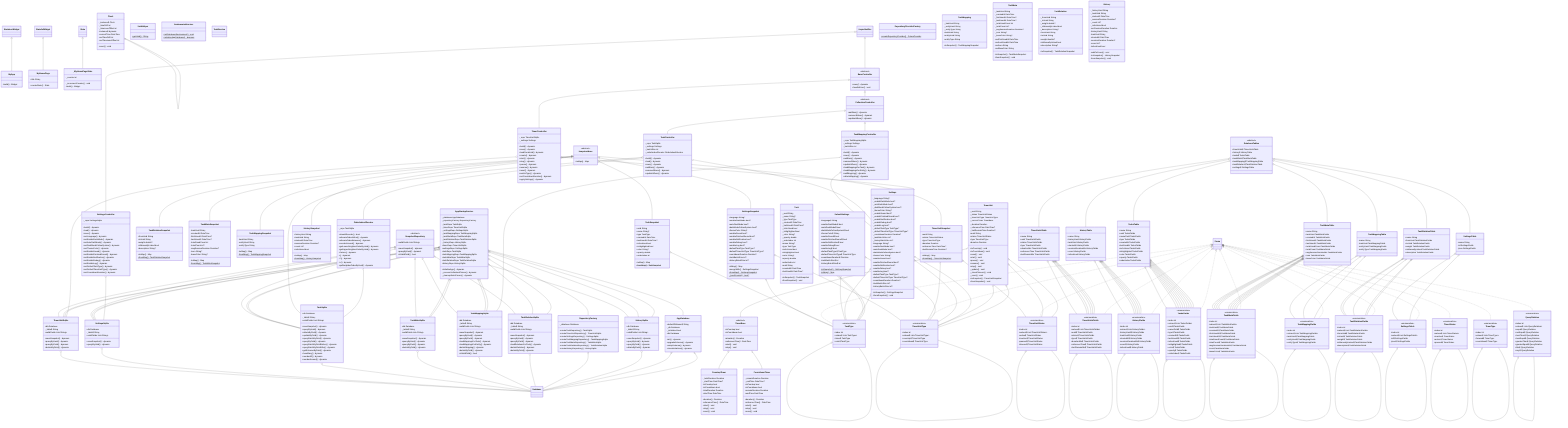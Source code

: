 classDiagram
class TimerUnitSqlite
TimerUnitSqlite : +db Database
TimerUnitSqlite o-- Database
TimerUnitSqlite : -_table$ String
TimerUnitSqlite : +validFields List~String~
TimerUnitSqlite : +saveSnapshot() dynamic
TimerUnitSqlite : +queryByUuid() dynamic
TimerUnitSqlite : +queryByField() dynamic
TimerUnitSqlite : +deleteByField() dynamic
SnapshotRepository <|-- TimerUnitSqlite

class SettingsSqlite
SettingsSqlite : +db Database
SettingsSqlite o-- Database
SettingsSqlite : -_table$ String
SettingsSqlite : +validFields List~String~
SettingsSqlite : +saveSnapshot() dynamic
SettingsSqlite : +queryByUuid() dynamic
SnapshotRepository <|-- SettingsSqlite

class SnapshotRepository
<<abstract>> SnapshotRepository
SnapshotRepository : +validFields List~String~
SnapshotRepository : +saveSnapshot()* dynamic
SnapshotRepository : +queryByUuid()* dynamic
SnapshotRepository : +isValidField() bool

class TaskSqlite
TaskSqlite : +db Database
TaskSqlite o-- Database
TaskSqlite : -_table$ String
TaskSqlite : +validFields List~String~
TaskSqlite : +saveSnapshot() dynamic
TaskSqlite : +queryByUuid() dynamic
TaskSqlite : +deleteByField() dynamic
TaskSqlite : +updateByField() dynamic
TaskSqlite : +queryBatchByField() dynamic
TaskSqlite : +queryByField() dynamic
TaskSqlite : +queryBatchByFieldBefore() dynamic
TaskSqlite : +queryBatchByFieldAfter() dynamic
TaskSqlite : +getExtremeByField() dynamic
TaskSqlite : +howMany() dynamic
TaskSqlite : +reorderAll() dynamic
TaskSqlite : +reorderAround() dynamic
SnapshotRepository <|-- TaskSqlite

class TaskMetaSqlite
TaskMetaSqlite : +db Database
TaskMetaSqlite o-- Database
TaskMetaSqlite : -_table$ String
TaskMetaSqlite : +validFields List~String~
TaskMetaSqlite : +saveSnapshot() dynamic
TaskMetaSqlite : +queryByUuid() dynamic
TaskMetaSqlite : +queryByField() dynamic
TaskMetaSqlite : +deleteByField() dynamic
SnapshotRepository <|-- TaskMetaSqlite

class TaskMappingSqlite
TaskMappingSqlite : +db Database
TaskMappingSqlite o-- Database
TaskMappingSqlite : -_table$ String
TaskMappingSqlite : +validFields List~String~
TaskMappingSqlite : +saveSnapshot() dynamic
TaskMappingSqlite : +queryByUuid() dynamic
TaskMappingSqlite : +queryByField() dynamic
TaskMappingSqlite : +loadMappingsForTask() dynamic
TaskMappingSqlite : +loadMappingsForEntity() dynamic
TaskMappingSqlite : +deleteMapping() dynamic
TaskMappingSqlite : +deleteByField() dynamic
TaskMappingSqlite : +isValidField() bool
SnapshotRepository <|-- TaskMappingSqlite

class TaskRelationSqlite
TaskRelationSqlite : +db Database
TaskRelationSqlite o-- Database
TaskRelationSqlite : -_table$ String
TaskRelationSqlite : +validFields List~String~
TaskRelationSqlite : +saveSnapshot() dynamic
TaskRelationSqlite : +queryByUuid() dynamic
TaskRelationSqlite : +queryByField() dynamic
TaskRelationSqlite : +loadRelationsForTask() dynamic
TaskRelationSqlite : +deleteRelation() dynamic
TaskRelationSqlite : +deleteByField() dynamic
SnapshotRepository <|-- TaskRelationSqlite

class RepositoryFactory
RepositoryFactory : -_database Database
RepositoryFactory o-- Database
RepositoryFactory : +createTaskRepository() TaskSqlite
RepositoryFactory : +createTimerUnitRepository() TimerUnitSqlite
RepositoryFactory : +createSettingsRepository() SettingsSqlite
RepositoryFactory : +createTaskMappingRepository() TaskMappingSqlite
RepositoryFactory : +createTaskMetaRepository() TaskMetaSqlite
RepositoryFactory : +createTaskRelationRepository() TaskRelationSqlite
RepositoryFactory : +createHistoryRepository() HistorySqlite

class HistorySqlite
HistorySqlite : +db Database
HistorySqlite o-- Database
HistorySqlite : -_table$ String
HistorySqlite : +validFields List~String~
HistorySqlite : +saveSnapshot() dynamic
HistorySqlite : +queryByUuid() dynamic
HistorySqlite : +queryByField() dynamic
HistorySqlite : +deleteByField() dynamic
SnapshotRepository <|-- HistorySqlite

class AppDatabase
AppDatabase : +defaultDbName$ String
AppDatabase : -_db Database
AppDatabase o-- Database
AppDatabase : -_initialized bool
AppDatabase : +db Database
AppDatabase o-- Database
AppDatabase : +init() dynamic
AppDatabase : +upgradeSchema() dynamic
AppDatabase : +setupSchema() dynamic
AppDatabase : +checkInitialized() dynamic

class SettingsSnapshot
SettingsSnapshot : +language String?
SettingsSnapshot : +enableDarkMode bool?
SettingsSnapshot : +autoDarkMode bool?
SettingsSnapshot : +darkModeFollowSystem bool?
SettingsSnapshot : +themeColor String?
SettingsSnapshot : +enableSound bool?
SettingsSnapshot : +enableFinishedSound bool?
SettingsSnapshot : +enableNotification bool?
SettingsSnapshot : +enableDebug bool?
SettingsSnapshot : +enableLog bool?
SettingsSnapshot : +defaultTaskType TaskType?
SettingsSnapshot o-- TaskType
SettingsSnapshot : +defaultTimerUnitType TimerUnitType?
SettingsSnapshot o-- TimerUnitType
SettingsSnapshot : +countdownDuration Duration?
SettingsSnapshot : +taskBatchSize int?
SettingsSnapshot : +historyBatchSize int?
SettingsSnapshot : +toMap() Map<String, dynamic>
SettingsSnapshot : +mergeWith() SettingsSnapshot
SettingsSnapshot : +fromMap()$ SettingsSnapshot
SettingsSnapshot : -_boolFromInt()$ bool?
SnapshotBase <|-- SettingsSnapshot

class TaskRelationSnapshot
TaskRelationSnapshot : +fromUuid String
TaskRelationSnapshot : +toUuid String
TaskRelationSnapshot : +weight double?
TaskRelationSnapshot : +isManuallyLinked bool
TaskRelationSnapshot : +description String?
TaskRelationSnapshot : +toMap() Map<String, dynamic>
TaskRelationSnapshot : +fromMap()$ TaskRelationSnapshot
SnapshotBase <|-- TaskRelationSnapshot

class TaskMetaSnapshot
TaskMetaSnapshot : +taskUuid String
TaskMetaSnapshot : +createdAt DateTime
TaskMetaSnapshot : +firstUsedAt DateTime?
TaskMetaSnapshot : +lastUsedAt DateTime?
TaskMetaSnapshot : +totalUsedCount int
TaskMetaSnapshot : +totalCount int?
TaskMetaSnapshot : +avgSessionDuration Duration?
TaskMetaSnapshot : +icon String?
TaskMetaSnapshot : +baseColor String?
TaskMetaSnapshot : +toMap() Map<String, dynamic>
TaskMetaSnapshot : +fromMap()$ TaskMetaSnapshot
SnapshotBase <|-- TaskMetaSnapshot

class TaskMappingSnapshot
TaskMappingSnapshot : +taskUuid String
TaskMappingSnapshot : +entityUuid String
TaskMappingSnapshot : +entityType String
TaskMappingSnapshot : +toMap() Map<String, dynamic>
TaskMappingSnapshot : +fromMap()$ TaskMappingSnapshot
SnapshotBase <|-- TaskMappingSnapshot

class TaskSnapshot
TaskSnapshot : +uuid String
TaskSnapshot : +name String?
TaskSnapshot : +type TaskType
TaskSnapshot o-- TaskType
TaskSnapshot : +createdAt DateTime
TaskSnapshot : +lastUsedAt DateTime?
TaskSnapshot : +isArchived bool
TaskSnapshot : +isHighlighted bool
TaskSnapshot : +color String?
TaskSnapshot : +opacity double
TaskSnapshot : +orderIndex int
TaskSnapshot : +toMap() Map<String, dynamic>
TaskSnapshot : +fromMap()$ TaskSnapshot
SnapshotBase <|-- TaskSnapshot

class HistorySnapshot
HistorySnapshot : +historyUuid String
HistorySnapshot : +taskUuid String
HistorySnapshot : +startedAt DateTime
HistorySnapshot : +sessionDuration Duration?
HistorySnapshot : +count int?
HistorySnapshot : +isArchived bool
HistorySnapshot : +toMap() Map<String, dynamic>
HistorySnapshot : +fromMap()$ HistorySnapshot
SnapshotBase <|-- HistorySnapshot

class TimerUnitSnapshot
TimerUnitSnapshot : +uuid String
TimerUnitSnapshot : +status TimerUnitStatus
TimerUnitSnapshot o-- TimerUnitStatus
TimerUnitSnapshot : +type TimerUnitType
TimerUnitSnapshot o-- TimerUnitType
TimerUnitSnapshot : +duration Duration
TimerUnitSnapshot : +referenceTime DateTime?
TimerUnitSnapshot : +lastRemainTime Duration?
TimerUnitSnapshot : +toMap() Map<String, dynamic>
TimerUnitSnapshot : +fromMap()$ TimerUnitSnapshot
SnapshotBase <|-- TimerUnitSnapshot

class SnapshotBase
<<abstract>> SnapshotBase
SnapshotBase : +toMap()* Map<String, dynamic>

class MyApp
MyApp : +build() Widget
StatelessWidget <|-- MyApp

class MyHomePage
MyHomePage : +title String
MyHomePage : +createState() State<MyHomePage>
StatefulWidget <|-- MyHomePage

class _MyHomePageState
_MyHomePageState : -_counter int
_MyHomePageState : -_incrementCounter() void
_MyHomePageState : +build() Widget
State <|-- _MyHomePageState

class TimerStatus
<<enumeration>> TimerStatus
TimerStatus : +index int
TimerStatus : +values$ List~TimerStatus~
TimerStatus : +inactive$ TimerStatus
TimerStatus o-- TimerStatus
TimerStatus : +active$ TimerStatus
TimerStatus o-- TimerStatus
TimerStatus : +paused$ TimerStatus
TimerStatus o-- TimerStatus
Enum <|.. TimerStatus

class TimerType
<<enumeration>> TimerType
TimerType : +index int
TimerType : +values$ List~TimerType~
TimerType : +forward$ TimerType
TimerType o-- TimerType
TimerType : +countdown$ TimerType
TimerType o-- TimerType
Enum <|.. TimerType

class DatabaseTables
<<abstract>> DatabaseTables
DatabaseTables : +timerUnits$ TimerUnitsTable
DatabaseTables o-- TimerUnitsTable
DatabaseTables : +history$ HistoryTable
DatabaseTables o-- HistoryTable
DatabaseTables : +tasks$ TasksTable
DatabaseTables o-- TasksTable
DatabaseTables : +taskMeta$ TaskMetaTable
DatabaseTables o-- TaskMetaTable
DatabaseTables : +taskMapping$ TaskMappingTable
DatabaseTables o-- TaskMappingTable
DatabaseTables : +taskRelation$ TaskRelationTable
DatabaseTables o-- TaskRelationTable
DatabaseTables : +settings$ SettingsTable
DatabaseTables o-- SettingsTable

class TimerUnitsTable
TimerUnitsTable : +name String
TimerUnitsTable : +uuid TimerUnitsFields
TimerUnitsTable o-- TimerUnitsFields
TimerUnitsTable : +status TimerUnitsFields
TimerUnitsTable o-- TimerUnitsFields
TimerUnitsTable : +type TimerUnitsFields
TimerUnitsTable o-- TimerUnitsFields
TimerUnitsTable : +durationMs TimerUnitsFields
TimerUnitsTable o-- TimerUnitsFields
TimerUnitsTable : +referenceTime TimerUnitsFields
TimerUnitsTable o-- TimerUnitsFields
TimerUnitsTable : +lastRemainMs TimerUnitsFields
TimerUnitsTable o-- TimerUnitsFields

class HistoryTable
HistoryTable : +name String
HistoryTable : +historyUuid HistoryFields
HistoryTable o-- HistoryFields
HistoryTable : +taskUuid HistoryFields
HistoryTable o-- HistoryFields
HistoryTable : +startedAt HistoryFields
HistoryTable o-- HistoryFields
HistoryTable : +sessionDurationMs HistoryFields
HistoryTable o-- HistoryFields
HistoryTable : +count HistoryFields
HistoryTable o-- HistoryFields
HistoryTable : +isArchived HistoryFields
HistoryTable o-- HistoryFields

class TasksTable
TasksTable : +name String
TasksTable : +uuid TasksFields
TasksTable o-- TasksFields
TasksTable : +nameField TasksFields
TasksTable o-- TasksFields
TasksTable : +type TasksFields
TasksTable o-- TasksFields
TasksTable : +createdAt TasksFields
TasksTable o-- TasksFields
TasksTable : +lastUsedAt TasksFields
TasksTable o-- TasksFields
TasksTable : +isArchived TasksFields
TasksTable o-- TasksFields
TasksTable : +isHighlighted TasksFields
TasksTable o-- TasksFields
TasksTable : +color TasksFields
TasksTable o-- TasksFields
TasksTable : +opacity TasksFields
TasksTable o-- TasksFields
TasksTable : +orderIndex TasksFields
TasksTable o-- TasksFields

class TaskMetaTable
TaskMetaTable : +name String
TaskMetaTable : +taskUuid TaskMetaFields
TaskMetaTable o-- TaskMetaFields
TaskMetaTable : +createdAt TaskMetaFields
TaskMetaTable o-- TaskMetaFields
TaskMetaTable : +firstUsedAt TaskMetaFields
TaskMetaTable o-- TaskMetaFields
TaskMetaTable : +lastUsedAt TaskMetaFields
TaskMetaTable o-- TaskMetaFields
TaskMetaTable : +totalUsedCount TaskMetaFields
TaskMetaTable o-- TaskMetaFields
TaskMetaTable : +totalCount TaskMetaFields
TaskMetaTable o-- TaskMetaFields
TaskMetaTable : +avgSessionDurationMs TaskMetaFields
TaskMetaTable o-- TaskMetaFields
TaskMetaTable : +icon TaskMetaFields
TaskMetaTable o-- TaskMetaFields
TaskMetaTable : +baseColor TaskMetaFields
TaskMetaTable o-- TaskMetaFields

class TaskMappingTable
TaskMappingTable : +name String
TaskMappingTable : +taskUuid TaskMappingFields
TaskMappingTable o-- TaskMappingFields
TaskMappingTable : +entityUuid TaskMappingFields
TaskMappingTable o-- TaskMappingFields
TaskMappingTable : +entityType TaskMappingFields
TaskMappingTable o-- TaskMappingFields

class TaskRelationTable
TaskRelationTable : +name String
TaskRelationTable : +fromUuid TaskRelationFields
TaskRelationTable o-- TaskRelationFields
TaskRelationTable : +toUuid TaskRelationFields
TaskRelationTable o-- TaskRelationFields
TaskRelationTable : +weight TaskRelationFields
TaskRelationTable o-- TaskRelationFields
TaskRelationTable : +isManuallyLinked TaskRelationFields
TaskRelationTable o-- TaskRelationFields
TaskRelationTable : +description TaskRelationFields
TaskRelationTable o-- TaskRelationFields

class SettingsTable
SettingsTable : +name String
SettingsTable : +id SettingsFields
SettingsTable o-- SettingsFields
SettingsTable : +json SettingsFields
SettingsTable o-- SettingsFields

class QueryRelation
<<enumeration>> QueryRelation
QueryRelation : +index int
QueryRelation : +values$ List~QueryRelation~
QueryRelation : +equal$ QueryRelation
QueryRelation o-- QueryRelation
QueryRelation : +notEqual$ QueryRelation
QueryRelation o-- QueryRelation
QueryRelation : +lessThan$ QueryRelation
QueryRelation o-- QueryRelation
QueryRelation : +lessEqual$ QueryRelation
QueryRelation o-- QueryRelation
QueryRelation : +greaterThan$ QueryRelation
QueryRelation o-- QueryRelation
QueryRelation : +greaterEqual$ QueryRelation
QueryRelation o-- QueryRelation
QueryRelation : +like$ QueryRelation
QueryRelation o-- QueryRelation
QueryRelation : +any$ QueryRelation
QueryRelation o-- QueryRelation
Enum <|.. QueryRelation

class TimerUnitsFields
<<enumeration>> TimerUnitsFields
TimerUnitsFields : +index int
TimerUnitsFields : +values$ List~TimerUnitsFields~
TimerUnitsFields : +uuid$ TimerUnitsFields
TimerUnitsFields o-- TimerUnitsFields
TimerUnitsFields : +status$ TimerUnitsFields
TimerUnitsFields o-- TimerUnitsFields
TimerUnitsFields : +type$ TimerUnitsFields
TimerUnitsFields o-- TimerUnitsFields
TimerUnitsFields : +durationMs$ TimerUnitsFields
TimerUnitsFields o-- TimerUnitsFields
TimerUnitsFields : +referenceTime$ TimerUnitsFields
TimerUnitsFields o-- TimerUnitsFields
TimerUnitsFields : +lastRemainMs$ TimerUnitsFields
TimerUnitsFields o-- TimerUnitsFields
Enum <|.. TimerUnitsFields

class HistoryFields
<<enumeration>> HistoryFields
HistoryFields : +index int
HistoryFields : +values$ List~HistoryFields~
HistoryFields : +historyUuid$ HistoryFields
HistoryFields o-- HistoryFields
HistoryFields : +taskUuid$ HistoryFields
HistoryFields o-- HistoryFields
HistoryFields : +startedAt$ HistoryFields
HistoryFields o-- HistoryFields
HistoryFields : +sessionDurationMs$ HistoryFields
HistoryFields o-- HistoryFields
HistoryFields : +count$ HistoryFields
HistoryFields o-- HistoryFields
HistoryFields : +isArchived$ HistoryFields
HistoryFields o-- HistoryFields
Enum <|.. HistoryFields

class TasksFields
<<enumeration>> TasksFields
TasksFields : +index int
TasksFields : +values$ List~TasksFields~
TasksFields : +uuid$ TasksFields
TasksFields o-- TasksFields
TasksFields : +nameField$ TasksFields
TasksFields o-- TasksFields
TasksFields : +type$ TasksFields
TasksFields o-- TasksFields
TasksFields : +createdAt$ TasksFields
TasksFields o-- TasksFields
TasksFields : +lastUsedAt$ TasksFields
TasksFields o-- TasksFields
TasksFields : +isArchived$ TasksFields
TasksFields o-- TasksFields
TasksFields : +isHighlighted$ TasksFields
TasksFields o-- TasksFields
TasksFields : +color$ TasksFields
TasksFields o-- TasksFields
TasksFields : +opacity$ TasksFields
TasksFields o-- TasksFields
TasksFields : +orderIndex$ TasksFields
TasksFields o-- TasksFields
Enum <|.. TasksFields

class TaskMetaFields
<<enumeration>> TaskMetaFields
TaskMetaFields : +index int
TaskMetaFields : +values$ List~TaskMetaFields~
TaskMetaFields : +taskUuid$ TaskMetaFields
TaskMetaFields o-- TaskMetaFields
TaskMetaFields : +createdAt$ TaskMetaFields
TaskMetaFields o-- TaskMetaFields
TaskMetaFields : +firstUsedAt$ TaskMetaFields
TaskMetaFields o-- TaskMetaFields
TaskMetaFields : +lastUsedAt$ TaskMetaFields
TaskMetaFields o-- TaskMetaFields
TaskMetaFields : +totalUsedCount$ TaskMetaFields
TaskMetaFields o-- TaskMetaFields
TaskMetaFields : +totalCount$ TaskMetaFields
TaskMetaFields o-- TaskMetaFields
TaskMetaFields : +avgSessionDurationMs$ TaskMetaFields
TaskMetaFields o-- TaskMetaFields
TaskMetaFields : +icon$ TaskMetaFields
TaskMetaFields o-- TaskMetaFields
TaskMetaFields : +baseColor$ TaskMetaFields
TaskMetaFields o-- TaskMetaFields
Enum <|.. TaskMetaFields

class TaskMappingFields
<<enumeration>> TaskMappingFields
TaskMappingFields : +index int
TaskMappingFields : +values$ List~TaskMappingFields~
TaskMappingFields : +taskUuid$ TaskMappingFields
TaskMappingFields o-- TaskMappingFields
TaskMappingFields : +entityUuid$ TaskMappingFields
TaskMappingFields o-- TaskMappingFields
TaskMappingFields : +entityType$ TaskMappingFields
TaskMappingFields o-- TaskMappingFields
Enum <|.. TaskMappingFields

class TaskRelationFields
<<enumeration>> TaskRelationFields
TaskRelationFields : +index int
TaskRelationFields : +values$ List~TaskRelationFields~
TaskRelationFields : +fromUuid$ TaskRelationFields
TaskRelationFields o-- TaskRelationFields
TaskRelationFields : +toUuid$ TaskRelationFields
TaskRelationFields o-- TaskRelationFields
TaskRelationFields : +weight$ TaskRelationFields
TaskRelationFields o-- TaskRelationFields
TaskRelationFields : +isManuallyLinked$ TaskRelationFields
TaskRelationFields o-- TaskRelationFields
TaskRelationFields : +description$ TaskRelationFields
TaskRelationFields o-- TaskRelationFields
Enum <|.. TaskRelationFields

class SettingsFields
<<enumeration>> SettingsFields
SettingsFields : +index int
SettingsFields : +values$ List~SettingsFields~
SettingsFields : +id$ SettingsFields
SettingsFields o-- SettingsFields
SettingsFields : +json$ SettingsFields
SettingsFields o-- SettingsFields
Enum <|.. SettingsFields

class TimerUnitType
<<enumeration>> TimerUnitType
TimerUnitType : +index int
TimerUnitType : +values$ List~TimerUnitType~
TimerUnitType : +countup$ TimerUnitType
TimerUnitType o-- TimerUnitType
TimerUnitType : +countdown$ TimerUnitType
TimerUnitType o-- TimerUnitType
Enum <|.. TimerUnitType

class TaskType
<<enumeration>> TaskType
TaskType : +index int
TaskType : +values$ List~TaskType~
TaskType : +timer$ TaskType
TaskType o-- TaskType
TaskType : +note$ TaskType
TaskType o-- TaskType
Enum <|.. TaskType

class TimerUnitStatus
<<enumeration>> TimerUnitStatus
TimerUnitStatus : +index int
TimerUnitStatus : +values$ List~TimerUnitStatus~
TimerUnitStatus : +active$ TimerUnitStatus
TimerUnitStatus o-- TimerUnitStatus
TimerUnitStatus : +inactive$ TimerUnitStatus
TimerUnitStatus o-- TimerUnitStatus
TimerUnitStatus : +paused$ TimerUnitStatus
TimerUnitStatus o-- TimerUnitStatus
TimerUnitStatus : +timeout$ TimerUnitStatus
TimerUnitStatus o-- TimerUnitStatus
Enum <|.. TimerUnitStatus

class DefaultSettings
DefaultSettings : +language$ String
DefaultSettings : +enableDarkMode$ bool
DefaultSettings : +autoDarkMode$ bool
DefaultSettings : +darkModeFollowSystem$ bool
DefaultSettings : +themeColor$ String
DefaultSettings : +enableSound$ bool
DefaultSettings : +enableFinishedSound$ bool
DefaultSettings : +enableNotification$ bool
DefaultSettings : +enableDebug$ bool
DefaultSettings : +enableLog$ bool
DefaultSettings : +defaultTaskType$ TaskType
DefaultSettings o-- TaskType
DefaultSettings : +defaultTimerUnitType$ TimerUnitType
DefaultSettings o-- TimerUnitType
DefaultSettings : +countdownDuration$ Duration
DefaultSettings : +taskBatchSize$ int
DefaultSettings : +historyBatchSize$ int
DefaultSettings : +toSnapshot()$ SettingsSnapshot
DefaultSettings : +toMap()$ Map<String, dynamic>

class Clock
Clock : -_instance$ Clock
Clock o-- Clock
Clock : -_timeDrift int
Clock : -_timezoneOffset int
Clock : +instance$ dynamic
Clock : +currentTime DateTime
Clock : +setTimeDrift int
Clock : +setTimezoneOffset int
Clock : +reset() void

class UuidHelper
UuidHelper : +getUuid()$ String

class Settings
Settings : -_language String?
Settings : -_enableDarkMode bool?
Settings : -_autoDarkMode bool?
Settings : -_darkModeFollowSystem bool?
Settings : -_themeColor String?
Settings : -_enableSound bool?
Settings : -_enableFinishedSound bool?
Settings : -_enableNotification bool?
Settings : -_enableDebug bool?
Settings : -_enableLog bool?
Settings : -_defaultTaskType TaskType?
Settings o-- TaskType
Settings : -_defaultTimerUnitType TimerUnitType?
Settings o-- TimerUnitType
Settings : -_countdownDuration Duration?
Settings : -_taskBatchSize int?
Settings : -_historyBatchSize int?
Settings : +language String?
Settings : +enableDarkMode bool?
Settings : +autoDarkMode bool?
Settings : +darkModeFollowSystem bool?
Settings : +themeColor String?
Settings : +enableSound bool?
Settings : +enableFinishedSound bool?
Settings : +enableNotification bool?
Settings : +enableDebug bool?
Settings : +enableLog bool?
Settings : +defaultTaskType TaskType?
Settings o-- TaskType
Settings : +defaultTimerUnitType TimerUnitType?
Settings o-- TimerUnitType
Settings : +countdownDuration Duration?
Settings : +taskBatchSize int?
Settings : +historyBatchSize int?
Settings : +toSnapshot() SettingsSnapshot
Settings : +fromSnapshot() void

class DatabaseInitService
DatabaseInitService : +initDatabaseEnvironment()$ void
DatabaseInitService : +initializeAppDatabase()$ dynamic

class AppStartupService
AppStartupService : -_database AppDatabase
AppStartupService o-- AppDatabase
AppStartupService : -_repositoryFactory RepositoryFactory
AppStartupService o-- RepositoryFactory
AppStartupService : -_taskRepo TaskSqlite
AppStartupService o-- TaskSqlite
AppStartupService : -_timerRepo TimerUnitSqlite
AppStartupService o-- TimerUnitSqlite
AppStartupService : -_settingsRepo SettingsSqlite
AppStartupService o-- SettingsSqlite
AppStartupService : -_taskMappingRepo TaskMappingSqlite
AppStartupService o-- TaskMappingSqlite
AppStartupService : -_taskMetaRepo TaskMetaSqlite
AppStartupService o-- TaskMetaSqlite
AppStartupService : -_taskRelationRepo TaskRelationSqlite
AppStartupService o-- TaskRelationSqlite
AppStartupService : -_historyRepo HistorySqlite
AppStartupService o-- HistorySqlite
AppStartupService : +timerRepo TimerUnitSqlite
AppStartupService o-- TimerUnitSqlite
AppStartupService : +settingsRepo SettingsSqlite
AppStartupService o-- SettingsSqlite
AppStartupService : +taskRepo TaskSqlite
AppStartupService o-- TaskSqlite
AppStartupService : +taskMappingRepo TaskMappingSqlite
AppStartupService o-- TaskMappingSqlite
AppStartupService : +taskMetaRepo TaskMetaSqlite
AppStartupService o-- TaskMetaSqlite
AppStartupService : +taskRelationRepo TaskRelationSqlite
AppStartupService o-- TaskRelationSqlite
AppStartupService : +historyRepo HistorySqlite
AppStartupService o-- HistorySqlite
AppStartupService : +initializeApp() dynamic
AppStartupService : -_recoverUnfinishedTimers() dynamic
AppStartupService : -_cleanupExtraTimers() dynamic

class TaskService

class SettingsController
SettingsController : -_repo SettingsSqlite
SettingsController o-- SettingsSqlite
SettingsController : +build() dynamic
SettingsController : +load() dynamic
SettingsController : +save() dynamic
SettingsController : +setLanguage() dynamic
SettingsController : +setEnableDarkMode() dynamic
SettingsController : +setAutoDarkMode() dynamic
SettingsController : +setDarkModeFollowSystem() dynamic
SettingsController : +setThemeColor() dynamic
SettingsController : +setEnableSound() dynamic
SettingsController : +setEnableFinishedSound() dynamic
SettingsController : +setEnableNotification() dynamic
SettingsController : +setEnableDebug() dynamic
SettingsController : +setEnableLog() dynamic
SettingsController : +setDefaultTaskType() dynamic
SettingsController : +setDefaultTimerUnitType() dynamic
SettingsController : +setCountdownDuration() dynamic
AsyncNotifier <|-- SettingsController

class TaskMappingController
TaskMappingController : -_repo TaskMappingSqlite
TaskMappingController o-- TaskMappingSqlite
TaskMappingController : -_settings Settings
TaskMappingController o-- Settings
TaskMappingController : -_batchSize int
TaskMappingController : +build() dynamic
TaskMappingController : +save() dynamic
TaskMappingController : +addItem() dynamic
TaskMappingController : +removeWhere() dynamic
TaskMappingController : +updateWhere() dynamic
TaskMappingController : +loadMappingsForTask() dynamic
TaskMappingController : +loadMappingsForEntity() dynamic
TaskMappingController : +addMapping() dynamic
TaskMappingController : +deleteMapping() dynamic
CollectionController <|-- TaskMappingController

class TaskController
TaskController : -_repo TaskSqlite
TaskController o-- TaskSqlite
TaskController : -_settings Settings
TaskController o-- Settings
TaskController : -_batchSize int
TaskController : -_orderIndexAllocator OrderIndexAllocator
TaskController o-- OrderIndexAllocator
TaskController : +build() dynamic
TaskController : +load() dynamic
TaskController : +save() dynamic
TaskController : +addItem() dynamic
TaskController : +removeWhere() dynamic
TaskController : +updateWhere() dynamic
CollectionController <|-- TaskController

class OrderIndexAllocator
OrderIndexAllocator : -_repo TaskSqlite
OrderIndexAllocator o-- TaskSqlite
OrderIndexAllocator : +shouldReorder() bool
OrderIndexAllocator : +allocateOrderAtEnd() dynamic
OrderIndexAllocator : +allocateOrderBetween() dynamic
OrderIndexAllocator : +reorderAround() dynamic
OrderIndexAllocator : +getLowerNeighborOrderByUuid() dynamic
OrderIndexAllocator : +getUpperNeighborOrderByUuid() dynamic
OrderIndexAllocator : +Future() dynamic
OrderIndexAllocator : +() dynamic
OrderIndexAllocator : +?() dynamic
OrderIndexAllocator : +>() dynamic
OrderIndexAllocator : +getNeighborOrderByUuid() dynamic

class CollectionController
<<abstract>> CollectionController
CollectionController : +addItem()* dynamic
CollectionController : +removeWhere()* dynamic
CollectionController : +updateWhere()* dynamic
BaseController <|-- CollectionController

class BaseController
<<abstract>> BaseController
BaseController : +save()* dynamic
BaseController : +handleError() void
AsyncNotifier <|-- BaseController

class TimerController
TimerController : -_repo TimerUnitSqlite
TimerController o-- TimerUnitSqlite
TimerController : -_settings Settings
TimerController o-- Settings
TimerController : +build() dynamic
TimerController : +save() dynamic
TimerController : +loadFromUuid() dynamic
TimerController : +create() dynamic
TimerController : +start() dynamic
TimerController : +stop() dynamic
TimerController : +pause() dynamic
TimerController : +resume() dynamic
TimerController : +reset() dynamic
TimerController : +switchType() dynamic
TimerController : +setCountdownDuration() dynamic
TimerController : +applySettings() dynamic
BaseController <|-- TimerController

class RepositoryProviderFactory
RepositoryProviderFactory : +createRepositoryProvider()$ FutureProvider<T>

class Task
Task : -_uuid String
Task : -_name String?
Task : -_type TaskType
Task o-- TaskType
Task : -_createdAt DateTime
Task : -_lastUsedAt DateTime?
Task : -_isArchived bool
Task : -_isHighlighted bool
Task : -_color String?
Task : -_opacity double
Task : -_orderIndex int
Task : +name String?
Task : +type TaskType
Task o-- TaskType
Task : +isArchived bool
Task : +isHighlighted bool
Task : +color String?
Task : +opacity double
Task : +orderIndex int
Task : +uuid String
Task : +createdAt DateTime
Task : +lastUsedAt DateTime?
Task : +toSnapshot() TaskSnapshot
Task : +fromSnapshot() void

class TaskMapping
TaskMapping : -_taskUuid String
TaskMapping : -_entityUuid String
TaskMapping : -_entityType String
TaskMapping : +taskUuid String
TaskMapping : +entityUuid String
TaskMapping : +entityType String
TaskMapping : +toSnapshot() TaskMappingSnapshot

class TaskMeta
TaskMeta : -_taskUuid String
TaskMeta : -_createdAt DateTime
TaskMeta : -_firstUsedAt DateTime?
TaskMeta : -_lastUsedAt DateTime?
TaskMeta : -_totalUsedCount int
TaskMeta : -_totalCount int?
TaskMeta : -_avgSessionDuration Duration?
TaskMeta : -_icon String?
TaskMeta : -_baseColor String?
TaskMeta : +setFirstUsedAt DateTime
TaskMeta : +setLastUsedAt DateTime
TaskMeta : +setIcon String
TaskMeta : +setBaseColor String
TaskMeta : +toSnapshot() TaskMetaSnapshot
TaskMeta : +fromSnapshot() void

class TaskRelation
TaskRelation : -_fromUuid String
TaskRelation : -_toUuid String
TaskRelation : -_weight double?
TaskRelation : -_isManuallyLinked bool
TaskRelation : -_description String?
TaskRelation : +fromUuid String
TaskRelation : +toUuid String
TaskRelation : +weight double?
TaskRelation : +isManuallyLinked bool
TaskRelation : +description String?
TaskRelation : +toSnapshot() TaskRelationSnapshot

class History
History : -_historyUuid String
History : -_taskUuid String
History : -_startedAt DateTime
History : -_sessionDuration Duration?
History : -_count int?
History : -_isArchived bool
History : +setSessionDuration Duration
History : +historyUuid String
History : +taskUuid String
History : +startedAt DateTime
History : +sessionDuration Duration?
History : +count int?
History : +isArchived bool
History : +addToCount() void
History : +toSnapshot() HistorySnapshot
History : +fromSnapshot() void

class TimerUnit
TimerUnit : -_uuid String
TimerUnit : -_status TimerUnitStatus
TimerUnit o-- TimerUnitStatus
TimerUnit : -_timerUnitType TimerUnitType
TimerUnit o-- TimerUnitType
TimerUnit : -_currentTimer TimerBase
TimerUnit o-- TimerBase
TimerUnit : -_duration Duration
TimerUnit : -_referenceTime DateTime?
TimerUnit : -_lastRemainTime Duration?
TimerUnit : +uuid String
TimerUnit : +status TimerUnitStatus
TimerUnit o-- TimerUnitStatus
TimerUnit : +type TimerUnitType
TimerUnit o-- TimerUnitType
TimerUnit : +duration Duration
TimerUnit : +toCountup() void
TimerUnit : +toCountdown() void
TimerUnit : +reset() void
TimerUnit : +start() void
TimerUnit : +pause() void
TimerUnit : +resume() void
TimerUnit : +stop() void
TimerUnit : -_update() void
TimerUnit : -_checkTimeout() void
TimerUnit : -_reset() void
TimerUnit : +toSnapshot() TimerUnitSnapshot
TimerUnit : +fromSnapshot() void

class TimerBase
<<abstract>> TimerBase
TimerBase : +isCountup bool
TimerBase : +isCountdown bool
TimerBase : +duration()* Duration
TimerBase : +referenceTime()* DateTime
TimerBase : +start()* void
TimerBase : +stop()* void

class CountupTimer
CountupTimer : -_totalDuration Duration
CountupTimer : -_startTime DateTime?
CountupTimer : +isCountup bool
CountupTimer : +isCountdown bool
CountupTimer : +totalDuration Duration
CountupTimer : +startTime DateTime
CountupTimer : +duration() Duration
CountupTimer : +referenceTime() DateTime
CountupTimer : +start() void
CountupTimer : +stop() void
CountupTimer : +reset() void
TimerBase <|-- CountupTimer

class CountdownTimer
CountdownTimer : -_remainDuration Duration
CountdownTimer : -_endTime DateTime?
CountdownTimer : +isCountup bool
CountdownTimer : +isCountdown bool
CountdownTimer : +remainDuration Duration
CountdownTimer : +endTime DateTime
CountdownTimer : +duration() Duration
CountdownTimer : +referenceTime() DateTime
CountdownTimer : +start() void
CountdownTimer : +stop() void
CountdownTimer : +reset() void
TimerBase <|-- CountdownTimer